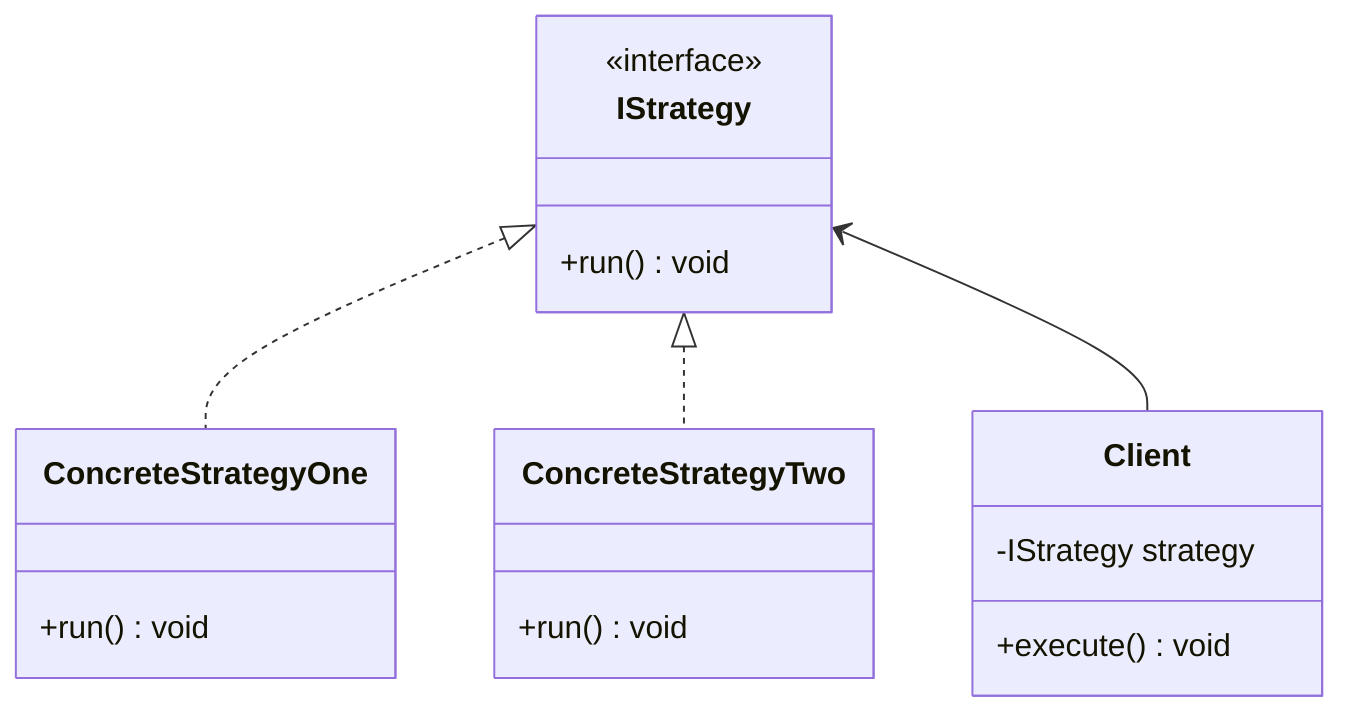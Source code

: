 classDiagram
    class Client {
      -IStrategy strategy
      +execute() void
    }
    class IStrategy {
        <<interface>>
        +run() void
    }
    class ConcreteStrategyOne {
        +run() void
    }
    class ConcreteStrategyTwo {
        +run() void
    }
    IStrategy <|.. ConcreteStrategyOne
    IStrategy <|.. ConcreteStrategyTwo
    IStrategy <-- Client